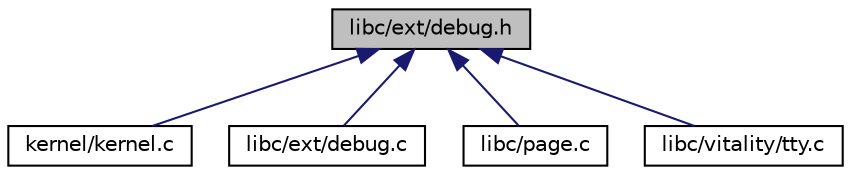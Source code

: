 digraph "libc/ext/debug.h"
{
  edge [fontname="Helvetica",fontsize="10",labelfontname="Helvetica",labelfontsize="10"];
  node [fontname="Helvetica",fontsize="10",shape=record];
  Node3 [label="libc/ext/debug.h",height=0.2,width=0.4,color="black", fillcolor="grey75", style="filled", fontcolor="black"];
  Node3 -> Node4 [dir="back",color="midnightblue",fontsize="10",style="solid",fontname="Helvetica"];
  Node4 [label="kernel/kernel.c",height=0.2,width=0.4,color="black", fillcolor="white", style="filled",URL="$a00014.html"];
  Node3 -> Node5 [dir="back",color="midnightblue",fontsize="10",style="solid",fontname="Helvetica"];
  Node5 [label="libc/ext/debug.c",height=0.2,width=0.4,color="black", fillcolor="white", style="filled",URL="$a00017.html"];
  Node3 -> Node6 [dir="back",color="midnightblue",fontsize="10",style="solid",fontname="Helvetica"];
  Node6 [label="libc/page.c",height=0.2,width=0.4,color="black", fillcolor="white", style="filled",URL="$a00044.html"];
  Node3 -> Node7 [dir="back",color="midnightblue",fontsize="10",style="solid",fontname="Helvetica"];
  Node7 [label="libc/vitality/tty.c",height=0.2,width=0.4,color="black", fillcolor="white", style="filled",URL="$a00080.html"];
}
